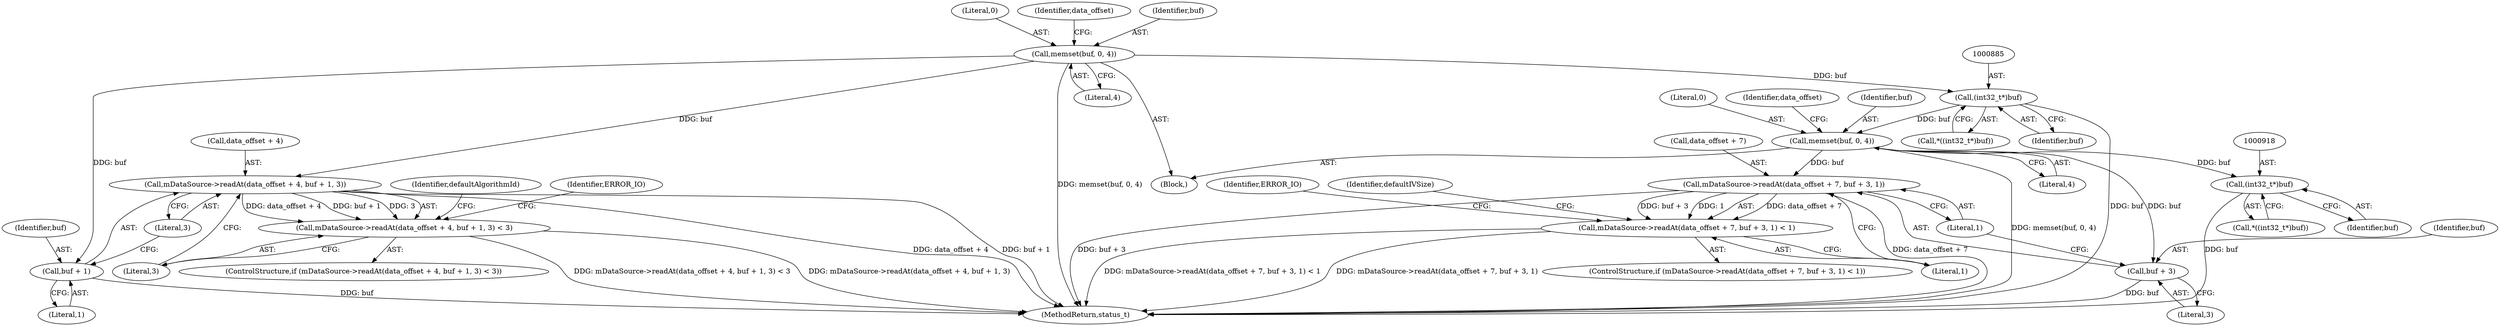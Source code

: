 digraph "0_Android_6fe85f7e15203e48df2cc3e8e1c4bc6ad49dc968@API" {
"1000861" [label="(Call,memset(buf, 0, 4))"];
"1000867" [label="(Call,mDataSource->readAt(data_offset + 4, buf + 1, 3))"];
"1000866" [label="(Call,mDataSource->readAt(data_offset + 4, buf + 1, 3) < 3)"];
"1000871" [label="(Call,buf + 1)"];
"1000884" [label="(Call,(int32_t*)buf)"];
"1000894" [label="(Call,memset(buf, 0, 4))"];
"1000900" [label="(Call,mDataSource->readAt(data_offset + 7, buf + 3, 1))"];
"1000899" [label="(Call,mDataSource->readAt(data_offset + 7, buf + 3, 1) < 1)"];
"1000904" [label="(Call,buf + 3)"];
"1000917" [label="(Call,(int32_t*)buf)"];
"1000865" [label="(ControlStructure,if (mDataSource->readAt(data_offset + 4, buf + 1, 3) < 3))"];
"1000917" [label="(Call,(int32_t*)buf)"];
"1000907" [label="(Literal,1)"];
"1000898" [label="(ControlStructure,if (mDataSource->readAt(data_offset + 7, buf + 3, 1) < 1))"];
"1000866" [label="(Call,mDataSource->readAt(data_offset + 4, buf + 1, 3) < 3)"];
"1000872" [label="(Identifier,buf)"];
"1000902" [label="(Identifier,data_offset)"];
"1000904" [label="(Call,buf + 3)"];
"1000867" [label="(Call,mDataSource->readAt(data_offset + 4, buf + 1, 3))"];
"1000878" [label="(Identifier,ERROR_IO)"];
"1000884" [label="(Call,(int32_t*)buf)"];
"1000873" [label="(Literal,1)"];
"1002927" [label="(MethodReturn,status_t)"];
"1000874" [label="(Literal,3)"];
"1000905" [label="(Identifier,buf)"];
"1000906" [label="(Literal,3)"];
"1000868" [label="(Call,data_offset + 4)"];
"1000895" [label="(Identifier,buf)"];
"1000900" [label="(Call,mDataSource->readAt(data_offset + 7, buf + 3, 1))"];
"1000875" [label="(Literal,3)"];
"1000864" [label="(Literal,4)"];
"1000894" [label="(Call,memset(buf, 0, 4))"];
"1000861" [label="(Call,memset(buf, 0, 4))"];
"1000883" [label="(Call,*((int32_t*)buf))"];
"1000881" [label="(Identifier,defaultAlgorithmId)"];
"1000914" [label="(Identifier,defaultIVSize)"];
"1000908" [label="(Literal,1)"];
"1000871" [label="(Call,buf + 1)"];
"1000896" [label="(Literal,0)"];
"1000911" [label="(Identifier,ERROR_IO)"];
"1000919" [label="(Identifier,buf)"];
"1000863" [label="(Literal,0)"];
"1000869" [label="(Identifier,data_offset)"];
"1000848" [label="(Block,)"];
"1000899" [label="(Call,mDataSource->readAt(data_offset + 7, buf + 3, 1) < 1)"];
"1000901" [label="(Call,data_offset + 7)"];
"1000886" [label="(Identifier,buf)"];
"1000916" [label="(Call,*((int32_t*)buf))"];
"1000897" [label="(Literal,4)"];
"1000862" [label="(Identifier,buf)"];
"1000861" -> "1000848"  [label="AST: "];
"1000861" -> "1000864"  [label="CFG: "];
"1000862" -> "1000861"  [label="AST: "];
"1000863" -> "1000861"  [label="AST: "];
"1000864" -> "1000861"  [label="AST: "];
"1000869" -> "1000861"  [label="CFG: "];
"1000861" -> "1002927"  [label="DDG: memset(buf, 0, 4)"];
"1000861" -> "1000867"  [label="DDG: buf"];
"1000861" -> "1000871"  [label="DDG: buf"];
"1000861" -> "1000884"  [label="DDG: buf"];
"1000867" -> "1000866"  [label="AST: "];
"1000867" -> "1000874"  [label="CFG: "];
"1000868" -> "1000867"  [label="AST: "];
"1000871" -> "1000867"  [label="AST: "];
"1000874" -> "1000867"  [label="AST: "];
"1000875" -> "1000867"  [label="CFG: "];
"1000867" -> "1002927"  [label="DDG: buf + 1"];
"1000867" -> "1002927"  [label="DDG: data_offset + 4"];
"1000867" -> "1000866"  [label="DDG: data_offset + 4"];
"1000867" -> "1000866"  [label="DDG: buf + 1"];
"1000867" -> "1000866"  [label="DDG: 3"];
"1000866" -> "1000865"  [label="AST: "];
"1000866" -> "1000875"  [label="CFG: "];
"1000875" -> "1000866"  [label="AST: "];
"1000878" -> "1000866"  [label="CFG: "];
"1000881" -> "1000866"  [label="CFG: "];
"1000866" -> "1002927"  [label="DDG: mDataSource->readAt(data_offset + 4, buf + 1, 3) < 3"];
"1000866" -> "1002927"  [label="DDG: mDataSource->readAt(data_offset + 4, buf + 1, 3)"];
"1000871" -> "1000873"  [label="CFG: "];
"1000872" -> "1000871"  [label="AST: "];
"1000873" -> "1000871"  [label="AST: "];
"1000874" -> "1000871"  [label="CFG: "];
"1000871" -> "1002927"  [label="DDG: buf"];
"1000884" -> "1000883"  [label="AST: "];
"1000884" -> "1000886"  [label="CFG: "];
"1000885" -> "1000884"  [label="AST: "];
"1000886" -> "1000884"  [label="AST: "];
"1000883" -> "1000884"  [label="CFG: "];
"1000884" -> "1002927"  [label="DDG: buf"];
"1000884" -> "1000894"  [label="DDG: buf"];
"1000894" -> "1000848"  [label="AST: "];
"1000894" -> "1000897"  [label="CFG: "];
"1000895" -> "1000894"  [label="AST: "];
"1000896" -> "1000894"  [label="AST: "];
"1000897" -> "1000894"  [label="AST: "];
"1000902" -> "1000894"  [label="CFG: "];
"1000894" -> "1002927"  [label="DDG: memset(buf, 0, 4)"];
"1000894" -> "1000900"  [label="DDG: buf"];
"1000894" -> "1000904"  [label="DDG: buf"];
"1000894" -> "1000917"  [label="DDG: buf"];
"1000900" -> "1000899"  [label="AST: "];
"1000900" -> "1000907"  [label="CFG: "];
"1000901" -> "1000900"  [label="AST: "];
"1000904" -> "1000900"  [label="AST: "];
"1000907" -> "1000900"  [label="AST: "];
"1000908" -> "1000900"  [label="CFG: "];
"1000900" -> "1002927"  [label="DDG: buf + 3"];
"1000900" -> "1002927"  [label="DDG: data_offset + 7"];
"1000900" -> "1000899"  [label="DDG: data_offset + 7"];
"1000900" -> "1000899"  [label="DDG: buf + 3"];
"1000900" -> "1000899"  [label="DDG: 1"];
"1000899" -> "1000898"  [label="AST: "];
"1000899" -> "1000908"  [label="CFG: "];
"1000908" -> "1000899"  [label="AST: "];
"1000911" -> "1000899"  [label="CFG: "];
"1000914" -> "1000899"  [label="CFG: "];
"1000899" -> "1002927"  [label="DDG: mDataSource->readAt(data_offset + 7, buf + 3, 1) < 1"];
"1000899" -> "1002927"  [label="DDG: mDataSource->readAt(data_offset + 7, buf + 3, 1)"];
"1000904" -> "1000906"  [label="CFG: "];
"1000905" -> "1000904"  [label="AST: "];
"1000906" -> "1000904"  [label="AST: "];
"1000907" -> "1000904"  [label="CFG: "];
"1000904" -> "1002927"  [label="DDG: buf"];
"1000917" -> "1000916"  [label="AST: "];
"1000917" -> "1000919"  [label="CFG: "];
"1000918" -> "1000917"  [label="AST: "];
"1000919" -> "1000917"  [label="AST: "];
"1000916" -> "1000917"  [label="CFG: "];
"1000917" -> "1002927"  [label="DDG: buf"];
}
